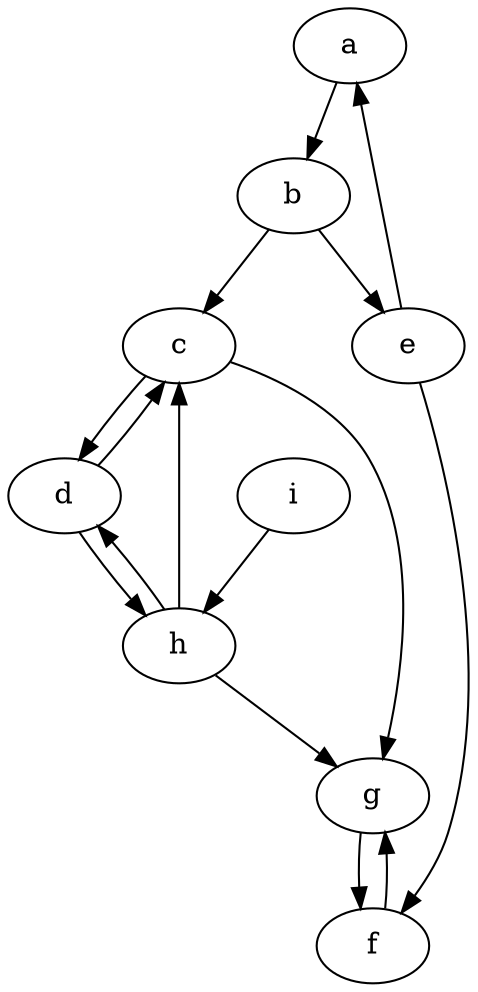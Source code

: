 digraph g {
    a;
    b;
    c;
    d;
    e;
    f;
    g;
    h;
    i;
    a -> b -> c -> d;
    d -> c;
    e -> a;
    b -> e;
    e -> f -> g;
    c -> g;
    d -> h;
    h -> d;
    h -> g;
    g -> f;
    h -> c;
    i -> h;
}
